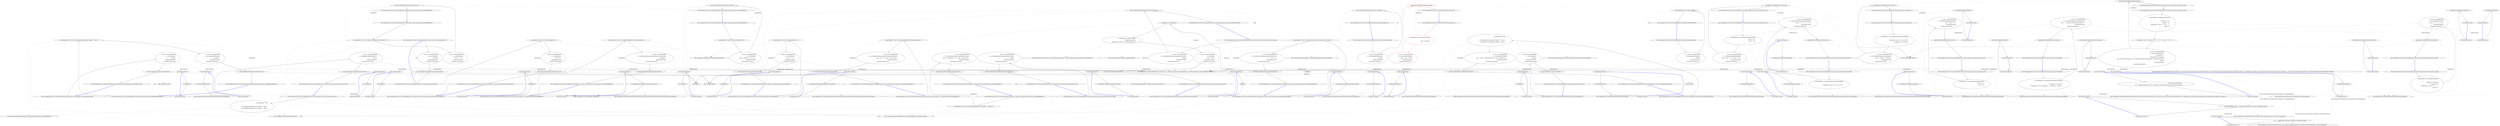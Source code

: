 digraph  {
m0_40 [label="Entry CommandLine.Tests.Unit.Core.InstanceBuilderTests.Parse_int_sequence_with_range(string[], int[])", span="106-106", cluster="CommandLine.Tests.Unit.Core.InstanceBuilderTests.Parse_int_sequence_with_range(string[], int[])", file="InstanceBuilderTests.cs"];
m0_41 [label="var result = InstanceBuilder.Build(\r\n                () => new FakeOptions(),\r\n                arguments,\r\n                StringComparer.Ordinal,\r\n                CultureInfo.InvariantCulture)", span="111-115", cluster="CommandLine.Tests.Unit.Core.InstanceBuilderTests.Parse_int_sequence_with_range(string[], int[])", file="InstanceBuilderTests.cs"];
m0_42 [label="Assert.True(expected.SequenceEqual(result.Value.IntSequence))", span="118-118", cluster="CommandLine.Tests.Unit.Core.InstanceBuilderTests.Parse_int_sequence_with_range(string[], int[])", file="InstanceBuilderTests.cs"];
m0_43 [label="Exit CommandLine.Tests.Unit.Core.InstanceBuilderTests.Parse_int_sequence_with_range(string[], int[])", span="106-106", cluster="CommandLine.Tests.Unit.Core.InstanceBuilderTests.Parse_int_sequence_with_range(string[], int[])", file="InstanceBuilderTests.cs"];
m0_124 [label="Entry CommandLine.Tests.Fakes.FakeOptionsWithSequenceWithoutRange.FakeOptionsWithSequenceWithoutRange()", span="9-9", cluster="CommandLine.Tests.Fakes.FakeOptionsWithSequenceWithoutRange.FakeOptionsWithSequenceWithoutRange()", file="InstanceBuilderTests.cs"];
m0_151 [label="Entry CommandLine.Core.InstanceBuilder.Build<T>(System.Func<T>, System.Func<System.Collections.Generic.IEnumerable<string>, System.Collections.Generic.IEnumerable<CommandLine.Core.OptionSpecification>, CommandLine.Core.StatePair<System.Collections.Generic.IEnumerable<CommandLine.Core.Token>>>, System.Collections.Generic.IEnumerable<string>, System.StringComparer, System.Globalization.CultureInfo)", span="33-33", cluster="CommandLine.Core.InstanceBuilder.Build<T>(System.Func<T>, System.Func<System.Collections.Generic.IEnumerable<string>, System.Collections.Generic.IEnumerable<CommandLine.Core.OptionSpecification>, CommandLine.Core.StatePair<System.Collections.Generic.IEnumerable<CommandLine.Core.Token>>>, System.Collections.Generic.IEnumerable<string>, System.StringComparer, System.Globalization.CultureInfo)", file="InstanceBuilderTests.cs"];
m0_119 [label="Entry CommandLine.Tests.Unit.Core.InstanceBuilderTests.Parse_sequence_value_without_range_constraints()", span="293-293", cluster="CommandLine.Tests.Unit.Core.InstanceBuilderTests.Parse_sequence_value_without_range_constraints()", file="InstanceBuilderTests.cs"];
m0_120 [label="var expectedResult = new FakeOptionsWithSequenceWithoutRange\r\n                {\r\n                    LongSequence = new[] { 1L, 2L, 3L, 4L, 5L, 6L }\r\n                }", span="296-299", cluster="CommandLine.Tests.Unit.Core.InstanceBuilderTests.Parse_sequence_value_without_range_constraints()", file="InstanceBuilderTests.cs"];
m0_121 [label="var result = InstanceBuilder.Build(\r\n                () => new FakeOptionsWithSequenceWithoutRange(),\r\n                new[] { ''1'', ''2'', ''3'', ''4'', ''5'', ''6'' },\r\n                StringComparer.Ordinal,\r\n                CultureInfo.InvariantCulture)", span="302-306", cluster="CommandLine.Tests.Unit.Core.InstanceBuilderTests.Parse_sequence_value_without_range_constraints()", file="InstanceBuilderTests.cs"];
m0_122 [label="expectedResult.ShouldBeEquivalentTo(result.Value)", span="309-309", cluster="CommandLine.Tests.Unit.Core.InstanceBuilderTests.Parse_sequence_value_without_range_constraints()", file="InstanceBuilderTests.cs"];
m0_123 [label="Exit CommandLine.Tests.Unit.Core.InstanceBuilderTests.Parse_sequence_value_without_range_constraints()", span="293-293", cluster="CommandLine.Tests.Unit.Core.InstanceBuilderTests.Parse_sequence_value_without_range_constraints()", file="InstanceBuilderTests.cs"];
m0_11 [label="Entry Unk.True", span="", cluster="Unk.True", file="InstanceBuilderTests.cs"];
m0_212 [label="Entry CommandLine.Tests.Unit.Core.InstanceBuilderTests.Wrong_range_in_sequence_gererates_SequenceOutOfRangeError()", span="494-494", cluster="CommandLine.Tests.Unit.Core.InstanceBuilderTests.Wrong_range_in_sequence_gererates_SequenceOutOfRangeError()", file="InstanceBuilderTests.cs"];
m0_213 [label="var expectedResult = new[] { new SequenceOutOfRangeError(new NameInfo(''i'', '''')) }", span="497-497", cluster="CommandLine.Tests.Unit.Core.InstanceBuilderTests.Wrong_range_in_sequence_gererates_SequenceOutOfRangeError()", file="InstanceBuilderTests.cs"];
m0_214 [label="var result = InstanceBuilder.Build(\r\n                () => new FakeOptions(),\r\n                new [] { ''-i'', ''10'' },\r\n                StringComparer.Ordinal,\r\n                CultureInfo.InvariantCulture)", span="500-504", cluster="CommandLine.Tests.Unit.Core.InstanceBuilderTests.Wrong_range_in_sequence_gererates_SequenceOutOfRangeError()", file="InstanceBuilderTests.cs"];
m0_215 [label="Assert.True(expectedResult.SequenceEqual(result.Errors))", span="507-507", cluster="CommandLine.Tests.Unit.Core.InstanceBuilderTests.Wrong_range_in_sequence_gererates_SequenceOutOfRangeError()", file="InstanceBuilderTests.cs"];
m0_216 [label="Exit CommandLine.Tests.Unit.Core.InstanceBuilderTests.Wrong_range_in_sequence_gererates_SequenceOutOfRangeError()", span="494-494", cluster="CommandLine.Tests.Unit.Core.InstanceBuilderTests.Wrong_range_in_sequence_gererates_SequenceOutOfRangeError()", file="InstanceBuilderTests.cs"];
m0_199 [label="Entry CommandLine.MissingRequiredOptionError.MissingRequiredOptionError(CommandLine.NameInfo)", span="283-283", cluster="CommandLine.MissingRequiredOptionError.MissingRequiredOptionError(CommandLine.NameInfo)", file="InstanceBuilderTests.cs"];
m0_82 [label="Entry CommandLine.Tests.Fakes.FakeOptionsWithSequenceAndOnlyMinConstraintAsValue.FakeOptionsWithSequenceAndOnlyMinConstraintAsValue()", span="9-9", cluster="CommandLine.Tests.Fakes.FakeOptionsWithSequenceAndOnlyMinConstraintAsValue.FakeOptionsWithSequenceAndOnlyMinConstraintAsValue()", file="InstanceBuilderTests.cs"];
m0_62 [label="Entry CommandLine.Tests.Fakes.FakeOptionsWithSequenceAndOnlyMaxConstraint.FakeOptionsWithSequenceAndOnlyMaxConstraint()", span="9-9", cluster="CommandLine.Tests.Fakes.FakeOptionsWithSequenceAndOnlyMaxConstraint.FakeOptionsWithSequenceAndOnlyMaxConstraint()", file="InstanceBuilderTests.cs"];
m0_220 [label="Entry CommandLine.Tests.Unit.Core.InstanceBuilderTests.Parse_unknown_long_option_gererates_UnknownOptionError()", span="513-513", cluster="CommandLine.Tests.Unit.Core.InstanceBuilderTests.Parse_unknown_long_option_gererates_UnknownOptionError()", file="InstanceBuilderTests.cs"];
m0_221 [label="var expectedResult = new[] { new UnknownOptionError(''xyz'') }", span="516-516", cluster="CommandLine.Tests.Unit.Core.InstanceBuilderTests.Parse_unknown_long_option_gererates_UnknownOptionError()", file="InstanceBuilderTests.cs"];
m0_222 [label="var result = InstanceBuilder.Build(\r\n                () => new FakeOptions(),\r\n                new[] { ''--stringvalue'', ''abc'', ''--xyz'' },\r\n                StringComparer.Ordinal,\r\n                CultureInfo.InvariantCulture)", span="519-523", cluster="CommandLine.Tests.Unit.Core.InstanceBuilderTests.Parse_unknown_long_option_gererates_UnknownOptionError()", file="InstanceBuilderTests.cs"];
m0_223 [label="Assert.True(expectedResult.SequenceEqual(result.Errors))", span="526-526", cluster="CommandLine.Tests.Unit.Core.InstanceBuilderTests.Parse_unknown_long_option_gererates_UnknownOptionError()", file="InstanceBuilderTests.cs"];
m0_224 [label="Exit CommandLine.Tests.Unit.Core.InstanceBuilderTests.Parse_unknown_long_option_gererates_UnknownOptionError()", span="513-513", cluster="CommandLine.Tests.Unit.Core.InstanceBuilderTests.Parse_unknown_long_option_gererates_UnknownOptionError()", file="InstanceBuilderTests.cs"];
m0_55 [label="Entry CommandLine.Tests.Unit.Core.InstanceBuilderTests.Parse_string_sequence_with_only_max_constraint(string[], string[])", span="151-151", cluster="CommandLine.Tests.Unit.Core.InstanceBuilderTests.Parse_string_sequence_with_only_max_constraint(string[], string[])", file="InstanceBuilderTests.cs"];
m0_56 [label="var result = InstanceBuilder.Build(\r\n                () => new FakeOptionsWithSequenceAndOnlyMaxConstraint(),\r\n                arguments,\r\n                StringComparer.Ordinal,\r\n                CultureInfo.InvariantCulture)", span="156-160", cluster="CommandLine.Tests.Unit.Core.InstanceBuilderTests.Parse_string_sequence_with_only_max_constraint(string[], string[])", file="InstanceBuilderTests.cs"];
m0_57 [label="Assert.True(expected.SequenceEqual(result.Value.StringSequence))", span="163-163", cluster="CommandLine.Tests.Unit.Core.InstanceBuilderTests.Parse_string_sequence_with_only_max_constraint(string[], string[])", file="InstanceBuilderTests.cs"];
m0_58 [label="Exit CommandLine.Tests.Unit.Core.InstanceBuilderTests.Parse_string_sequence_with_only_max_constraint(string[], string[])", span="151-151", cluster="CommandLine.Tests.Unit.Core.InstanceBuilderTests.Parse_string_sequence_with_only_max_constraint(string[], string[])", file="InstanceBuilderTests.cs"];
m0_54 [label="Entry CommandLine.Tests.Fakes.FakeOptionsWithSequenceAndOnlyMinConstraint.FakeOptionsWithSequenceAndOnlyMinConstraint()", span="9-9", cluster="CommandLine.Tests.Fakes.FakeOptionsWithSequenceAndOnlyMinConstraint.FakeOptionsWithSequenceAndOnlyMinConstraint()", file="InstanceBuilderTests.cs"];
m0_245 [label="Entry CommandLine.Tests.Unit.Core.InstanceBuilderTests.Omitting_names_assumes_identifier_as_long_name(string[], string)", span="572-572", cluster="CommandLine.Tests.Unit.Core.InstanceBuilderTests.Omitting_names_assumes_identifier_as_long_name(string[], string)", file="InstanceBuilderTests.cs"];
m0_246 [label="var result = InstanceBuilder.Build(\r\n                () => new FakeOptions(),\r\n                arguments,\r\n                StringComparer.Ordinal,\r\n                CultureInfo.InvariantCulture)", span="577-581", cluster="CommandLine.Tests.Unit.Core.InstanceBuilderTests.Omitting_names_assumes_identifier_as_long_name(string[], string)", file="InstanceBuilderTests.cs"];
m0_247 [label="Assert.True(expected.Equals(result.Value.StringValue))", span="584-584", cluster="CommandLine.Tests.Unit.Core.InstanceBuilderTests.Omitting_names_assumes_identifier_as_long_name(string[], string)", file="InstanceBuilderTests.cs"];
m0_248 [label="Exit CommandLine.Tests.Unit.Core.InstanceBuilderTests.Omitting_names_assumes_identifier_as_long_name(string[], string)", span="572-572", cluster="CommandLine.Tests.Unit.Core.InstanceBuilderTests.Omitting_names_assumes_identifier_as_long_name(string[], string)", file="InstanceBuilderTests.cs"];
m0_186 [label="Entry CommandLine.Tests.Unit.Core.InstanceBuilderTests.Two_required_options_at_the_same_set_and_both_are_true()", span="436-436", cluster="CommandLine.Tests.Unit.Core.InstanceBuilderTests.Two_required_options_at_the_same_set_and_both_are_true()", file="InstanceBuilderTests.cs"];
m0_187 [label="var expectedResult = new FakeOptionWithRequiredAndSet {\r\n                FtpUrl = ''str1'',\r\n                WebUrl = ''str2''\r\n            }", span="438-441", cluster="CommandLine.Tests.Unit.Core.InstanceBuilderTests.Two_required_options_at_the_same_set_and_both_are_true()", file="InstanceBuilderTests.cs"];
m0_188 [label="var result = InstanceBuilder.Build(\r\n                () => new FakeOptionWithRequiredAndSet(),\r\n                new[] { ''--ftpurl'', ''str1'', ''--weburl'', ''str2'' },\r\n                StringComparer.Ordinal,\r\n                CultureInfo.InvariantCulture)", span="443-447", cluster="CommandLine.Tests.Unit.Core.InstanceBuilderTests.Two_required_options_at_the_same_set_and_both_are_true()", file="InstanceBuilderTests.cs"];
m0_189 [label="expectedResult.ShouldBeEquivalentTo(result.Value)", span="450-450", cluster="CommandLine.Tests.Unit.Core.InstanceBuilderTests.Two_required_options_at_the_same_set_and_both_are_true()", file="InstanceBuilderTests.cs"];
m0_190 [label="Exit CommandLine.Tests.Unit.Core.InstanceBuilderTests.Two_required_options_at_the_same_set_and_both_are_true()", span="436-436", cluster="CommandLine.Tests.Unit.Core.InstanceBuilderTests.Two_required_options_at_the_same_set_and_both_are_true()", file="InstanceBuilderTests.cs"];
m0_166 [label="Entry CommandLine.Core.NameLookup.Contains(string, System.Collections.Generic.IEnumerable<CommandLine.Core.OptionSpecification>, System.StringComparer)", span="12-12", cluster="CommandLine.Core.NameLookup.Contains(string, System.Collections.Generic.IEnumerable<CommandLine.Core.OptionSpecification>, System.StringComparer)", file="InstanceBuilderTests.cs"];
m0_31 [label="Entry CommandLine.Tests.Unit.Core.InstanceBuilderTests.Parse_int_sequence(string[], int[])", span="87-87", cluster="CommandLine.Tests.Unit.Core.InstanceBuilderTests.Parse_int_sequence(string[], int[])", file="InstanceBuilderTests.cs"];
m0_32 [label="var result = InstanceBuilder.Build(\r\n                () => new FakeOptionsWithSequence(),\r\n                arguments,\r\n                StringComparer.Ordinal,\r\n                CultureInfo.InvariantCulture)", span="92-96", cluster="CommandLine.Tests.Unit.Core.InstanceBuilderTests.Parse_int_sequence(string[], int[])", file="InstanceBuilderTests.cs"];
m0_33 [label="Assert.True(expected.SequenceEqual(result.Value.IntSequence))", span="99-99", cluster="CommandLine.Tests.Unit.Core.InstanceBuilderTests.Parse_int_sequence(string[], int[])", file="InstanceBuilderTests.cs"];
m0_34 [label="Exit CommandLine.Tests.Unit.Core.InstanceBuilderTests.Parse_int_sequence(string[], int[])", span="87-87", cluster="CommandLine.Tests.Unit.Core.InstanceBuilderTests.Parse_int_sequence(string[], int[])", file="InstanceBuilderTests.cs"];
m0_0 [label="Entry CommandLine.Tests.Unit.Core.InstanceBuilderTests.Explicit_help_request_generates_help_requested_error()", span="15-15", cluster="CommandLine.Tests.Unit.Core.InstanceBuilderTests.Explicit_help_request_generates_help_requested_error()", file="InstanceBuilderTests.cs"];
m0_1 [label="var fakeOptions = new FakeOptions()", span="18-18", cluster="CommandLine.Tests.Unit.Core.InstanceBuilderTests.Explicit_help_request_generates_help_requested_error()", file="InstanceBuilderTests.cs"];
m0_2 [label="var expectedResult = ParserResult.Create(\r\n                ParserResultType.Options,\r\n                fakeOptions, new Error[] { new HelpRequestedError() })", span="19-21", cluster="CommandLine.Tests.Unit.Core.InstanceBuilderTests.Explicit_help_request_generates_help_requested_error()", file="InstanceBuilderTests.cs"];
m0_3 [label="var result = InstanceBuilder.Build(\r\n                () => fakeOptions,\r\n                new[] { ''--help'' },\r\n                StringComparer.Ordinal,\r\n                CultureInfo.InvariantCulture)", span="24-28", cluster="CommandLine.Tests.Unit.Core.InstanceBuilderTests.Explicit_help_request_generates_help_requested_error()", file="InstanceBuilderTests.cs"];
m0_4 [label="Assert.True(expectedResult.Equals(result))", span="31-31", cluster="CommandLine.Tests.Unit.Core.InstanceBuilderTests.Explicit_help_request_generates_help_requested_error()", file="InstanceBuilderTests.cs"];
m0_5 [label="Exit CommandLine.Tests.Unit.Core.InstanceBuilderTests.Explicit_help_request_generates_help_requested_error()", span="15-15", cluster="CommandLine.Tests.Unit.Core.InstanceBuilderTests.Explicit_help_request_generates_help_requested_error()", file="InstanceBuilderTests.cs"];
m0_203 [label="Entry CommandLine.Tests.Unit.Core.InstanceBuilderTests.Omitting_required_option_gererates_MissingRequiredOptionError()", span="475-475", cluster="CommandLine.Tests.Unit.Core.InstanceBuilderTests.Omitting_required_option_gererates_MissingRequiredOptionError()", file="InstanceBuilderTests.cs"];
m0_204 [label="var expectedResult = new[] { new MissingRequiredOptionError(new NameInfo('''', ''str'')) }", span="478-478", cluster="CommandLine.Tests.Unit.Core.InstanceBuilderTests.Omitting_required_option_gererates_MissingRequiredOptionError()", file="InstanceBuilderTests.cs"];
m0_205 [label="var result = InstanceBuilder.Build(\r\n                () => new FakeOptionWithRequired(),\r\n                new string[] { },\r\n                StringComparer.Ordinal,\r\n                CultureInfo.InvariantCulture)", span="481-485", cluster="CommandLine.Tests.Unit.Core.InstanceBuilderTests.Omitting_required_option_gererates_MissingRequiredOptionError()", file="InstanceBuilderTests.cs"];
m0_206 [label="Assert.True(expectedResult.SequenceEqual(result.Errors))", span="488-488", cluster="CommandLine.Tests.Unit.Core.InstanceBuilderTests.Omitting_required_option_gererates_MissingRequiredOptionError()", file="InstanceBuilderTests.cs"];
m0_207 [label="Exit CommandLine.Tests.Unit.Core.InstanceBuilderTests.Omitting_required_option_gererates_MissingRequiredOptionError()", span="475-475", cluster="CommandLine.Tests.Unit.Core.InstanceBuilderTests.Omitting_required_option_gererates_MissingRequiredOptionError()", file="InstanceBuilderTests.cs"];
m0_8 [label="Entry CommandLine.ParserResult.Create<T>(CommandLine.ParserResultType, T, System.Collections.Generic.IEnumerable<CommandLine.Error>)", span="103-103", cluster="CommandLine.ParserResult.Create<T>(CommandLine.ParserResultType, T, System.Collections.Generic.IEnumerable<CommandLine.Error>)", file="InstanceBuilderTests.cs"];
m0_78 [label="Entry CommandLine.SequenceOutOfRangeError.SequenceOutOfRangeError(CommandLine.NameInfo)", span="316-316", cluster="CommandLine.SequenceOutOfRangeError.SequenceOutOfRangeError(CommandLine.NameInfo)", file="InstanceBuilderTests.cs"];
m0_250 [label="Entry lambda expression", span="578-578", cluster="lambda expression", file="InstanceBuilderTests.cs"];
m0_13 [label=fakeOptions, span="25-25", cluster="lambda expression", file="InstanceBuilderTests.cs"];
m0_12 [label="Entry lambda expression", span="25-25", cluster="lambda expression", file="InstanceBuilderTests.cs"];
m0_14 [label="Exit lambda expression", span="25-25", cluster="lambda expression", file="InstanceBuilderTests.cs"];
m0_20 [label="Entry lambda expression", span="46-46", cluster="lambda expression", file="InstanceBuilderTests.cs"];
m0_21 [label="new FakeOptions()", span="46-46", cluster="lambda expression", file="InstanceBuilderTests.cs"];
m0_22 [label="Exit lambda expression", span="46-46", cluster="lambda expression", file="InstanceBuilderTests.cs"];
m0_27 [label="Entry lambda expression", span="69-69", cluster="lambda expression", file="InstanceBuilderTests.cs"];
m0_28 [label="new FakeOptionsWithDouble()", span="69-69", cluster="lambda expression", file="InstanceBuilderTests.cs"];
m0_29 [label="Exit lambda expression", span="69-69", cluster="lambda expression", file="InstanceBuilderTests.cs"];
m0_36 [label="Entry lambda expression", span="93-93", cluster="lambda expression", file="InstanceBuilderTests.cs"];
m0_37 [label="new FakeOptionsWithSequence()", span="93-93", cluster="lambda expression", file="InstanceBuilderTests.cs"];
m0_38 [label="Exit lambda expression", span="93-93", cluster="lambda expression", file="InstanceBuilderTests.cs"];
m0_44 [label="Entry lambda expression", span="112-112", cluster="lambda expression", file="InstanceBuilderTests.cs"];
m0_45 [label="new FakeOptions()", span="112-112", cluster="lambda expression", file="InstanceBuilderTests.cs"];
m0_46 [label="Exit lambda expression", span="112-112", cluster="lambda expression", file="InstanceBuilderTests.cs"];
m0_51 [label="Entry lambda expression", span="135-135", cluster="lambda expression", file="InstanceBuilderTests.cs"];
m0_52 [label="new FakeOptionsWithSequenceAndOnlyMinConstraint()", span="135-135", cluster="lambda expression", file="InstanceBuilderTests.cs"];
m0_53 [label="Exit lambda expression", span="135-135", cluster="lambda expression", file="InstanceBuilderTests.cs"];
m0_59 [label="Entry lambda expression", span="157-157", cluster="lambda expression", file="InstanceBuilderTests.cs"];
m0_60 [label="new FakeOptionsWithSequenceAndOnlyMaxConstraint()", span="157-157", cluster="lambda expression", file="InstanceBuilderTests.cs"];
m0_61 [label="Exit lambda expression", span="157-157", cluster="lambda expression", file="InstanceBuilderTests.cs"];
m0_70 [label="Entry lambda expression", span="176-176", cluster="lambda expression", file="InstanceBuilderTests.cs"];
m0_71 [label="new FakeOptionsWithSequenceAndOnlyMinConstraint()", span="176-176", cluster="lambda expression", file="InstanceBuilderTests.cs"];
m0_72 [label="Exit lambda expression", span="176-176", cluster="lambda expression", file="InstanceBuilderTests.cs"];
m0_79 [label="Entry lambda expression", span="195-195", cluster="lambda expression", file="InstanceBuilderTests.cs"];
m0_80 [label="new FakeOptionsWithSequenceAndOnlyMinConstraintAsValue()", span="195-195", cluster="lambda expression", file="InstanceBuilderTests.cs"];
m0_81 [label="Exit lambda expression", span="195-195", cluster="lambda expression", file="InstanceBuilderTests.cs"];
m0_88 [label="Entry lambda expression", span="215-215", cluster="lambda expression", file="InstanceBuilderTests.cs"];
m0_89 [label="new FakeOptionsWithSequenceAndOnlyMaxConstraint()", span="215-215", cluster="lambda expression", file="InstanceBuilderTests.cs"];
m0_90 [label="Exit lambda expression", span="215-215", cluster="lambda expression", file="InstanceBuilderTests.cs"];
m0_96 [label="Entry lambda expression", span="234-234", cluster="lambda expression", file="InstanceBuilderTests.cs"];
m0_97 [label="new FakeOptionsWithSequenceAndOnlyMaxConstraintAsValue()", span="234-234", cluster="lambda expression", file="InstanceBuilderTests.cs"];
m0_98 [label="Exit lambda expression", span="234-234", cluster="lambda expression", file="InstanceBuilderTests.cs"];
m0_107 [label="Entry lambda expression", span="256-256", cluster="lambda expression", file="InstanceBuilderTests.cs"];
m0_108 [label="new FakeOptionsWithEnum()", span="256-256", cluster="lambda expression", file="InstanceBuilderTests.cs"];
m0_109 [label="Exit lambda expression", span="256-256", cluster="lambda expression", file="InstanceBuilderTests.cs"];
m0_116 [label="Entry lambda expression", span="281-281", cluster="lambda expression", file="InstanceBuilderTests.cs"];
m0_117 [label="new FakeOptionsWithValues()", span="281-281", cluster="lambda expression", file="InstanceBuilderTests.cs"];
m0_118 [label="Exit lambda expression", span="281-281", cluster="lambda expression", file="InstanceBuilderTests.cs"];
m0_125 [label="Entry lambda expression", span="303-303", cluster="lambda expression", file="InstanceBuilderTests.cs"];
m0_126 [label="new FakeOptionsWithSequenceWithoutRange()", span="303-303", cluster="lambda expression", file="InstanceBuilderTests.cs"];
m0_127 [label="Exit lambda expression", span="303-303", cluster="lambda expression", file="InstanceBuilderTests.cs"];
m0_134 [label="Entry lambda expression", span="326-326", cluster="lambda expression", file="InstanceBuilderTests.cs"];
m0_135 [label="new FakeOptionsWithSequenceAndSeparator()", span="326-326", cluster="lambda expression", file="InstanceBuilderTests.cs"];
m0_136 [label="Exit lambda expression", span="326-326", cluster="lambda expression", file="InstanceBuilderTests.cs"];
m0_142 [label="Entry lambda expression", span="349-349", cluster="lambda expression", file="InstanceBuilderTests.cs"];
m0_143 [label="new FakeOptionsWithSequenceAndSeparator()", span="349-349", cluster="lambda expression", file="InstanceBuilderTests.cs"];
m0_144 [label="Exit lambda expression", span="349-349", cluster="lambda expression", file="InstanceBuilderTests.cs"];
m0_152 [label="Entry lambda expression", span="378-378", cluster="lambda expression", file="InstanceBuilderTests.cs"];
m0_155 [label="Entry lambda expression", span="379-381", cluster="lambda expression", file="InstanceBuilderTests.cs"];
m0_153 [label="new FakeOptionsWithValues()", span="378-378", cluster="lambda expression", file="InstanceBuilderTests.cs"];
m0_154 [label="Exit lambda expression", span="378-378", cluster="lambda expression", file="InstanceBuilderTests.cs"];
m0_156 [label="Tokenizer.PreprocessDashDash(a,\r\n                        args => Tokenizer.Tokenize(args, name => NameLookup.Contains(name, optionSpecs, StringComparer.Ordinal)))", span="380-381", cluster="lambda expression", file="InstanceBuilderTests.cs"];
m0_160 [label="Tokenizer.Tokenize(args, name => NameLookup.Contains(name, optionSpecs, StringComparer.Ordinal))", span="381-381", cluster="lambda expression", file="InstanceBuilderTests.cs"];
m0_164 [label="NameLookup.Contains(name, optionSpecs, StringComparer.Ordinal)", span="381-381", cluster="lambda expression", file="InstanceBuilderTests.cs"];
m0_157 [label="Exit lambda expression", span="379-381", cluster="lambda expression", file="InstanceBuilderTests.cs"];
m0_159 [label="Entry lambda expression", span="381-381", cluster="lambda expression", file="InstanceBuilderTests.cs"];
m0_161 [label="Exit lambda expression", span="381-381", cluster="lambda expression", file="InstanceBuilderTests.cs"];
m0_163 [label="Entry lambda expression", span="381-381", cluster="lambda expression", file="InstanceBuilderTests.cs"];
m0_165 [label="Exit lambda expression", span="381-381", cluster="lambda expression", file="InstanceBuilderTests.cs"];
m0_173 [label="Entry lambda expression", span="404-404", cluster="lambda expression", file="InstanceBuilderTests.cs"];
m0_174 [label="new FakeOptionsWithSets()", span="404-404", cluster="lambda expression", file="InstanceBuilderTests.cs"];
m0_175 [label="Exit lambda expression", span="404-404", cluster="lambda expression", file="InstanceBuilderTests.cs"];
m0_183 [label="Entry lambda expression", span="424-424", cluster="lambda expression", file="InstanceBuilderTests.cs"];
m0_184 [label="new FakeOptionWithRequiredAndSet()", span="424-424", cluster="lambda expression", file="InstanceBuilderTests.cs"];
m0_185 [label="Exit lambda expression", span="424-424", cluster="lambda expression", file="InstanceBuilderTests.cs"];
m0_191 [label="Entry lambda expression", span="444-444", cluster="lambda expression", file="InstanceBuilderTests.cs"];
m0_192 [label="new FakeOptionWithRequiredAndSet()", span="444-444", cluster="lambda expression", file="InstanceBuilderTests.cs"];
m0_193 [label="Exit lambda expression", span="444-444", cluster="lambda expression", file="InstanceBuilderTests.cs"];
m0_200 [label="Entry lambda expression", span="464-464", cluster="lambda expression", file="InstanceBuilderTests.cs"];
m0_201 [label="new FakeOptionWithRequiredAndSet()", span="464-464", cluster="lambda expression", file="InstanceBuilderTests.cs"];
m0_202 [label="Exit lambda expression", span="464-464", cluster="lambda expression", file="InstanceBuilderTests.cs"];
m0_208 [label="Entry lambda expression", span="482-482", cluster="lambda expression", file="InstanceBuilderTests.cs"];
m0_209 [label="new FakeOptionWithRequired()", span="482-482", cluster="lambda expression", file="InstanceBuilderTests.cs"];
m0_210 [label="Exit lambda expression", span="482-482", cluster="lambda expression", file="InstanceBuilderTests.cs"];
m0_217 [label="Entry lambda expression", span="501-501", cluster="lambda expression", file="InstanceBuilderTests.cs"];
m0_218 [label="new FakeOptions()", span="501-501", cluster="lambda expression", file="InstanceBuilderTests.cs"];
m0_219 [label="Exit lambda expression", span="501-501", cluster="lambda expression", file="InstanceBuilderTests.cs"];
m0_226 [label="Entry lambda expression", span="520-520", cluster="lambda expression", file="InstanceBuilderTests.cs"];
m0_227 [label="new FakeOptions()", span="520-520", cluster="lambda expression", file="InstanceBuilderTests.cs"];
m0_228 [label="Exit lambda expression", span="520-520", cluster="lambda expression", file="InstanceBuilderTests.cs"];
m0_234 [label="Entry lambda expression", span="539-539", cluster="lambda expression", file="InstanceBuilderTests.cs"];
m0_235 [label="new FakeOptions()", span="539-539", cluster="lambda expression", file="InstanceBuilderTests.cs"];
m0_236 [label="Exit lambda expression", span="539-539", cluster="lambda expression", file="InstanceBuilderTests.cs"];
m0_242 [label="Entry lambda expression", span="558-558", cluster="lambda expression", file="InstanceBuilderTests.cs"];
m0_243 [label="new FakeOptions()", span="558-558", cluster="lambda expression", file="InstanceBuilderTests.cs"];
m0_244 [label="Exit lambda expression", span="558-558", cluster="lambda expression", file="InstanceBuilderTests.cs"];
m0_251 [label="new FakeOptions()", span="578-578", cluster="lambda expression", file="InstanceBuilderTests.cs"];
m0_252 [label="Exit lambda expression", span="578-578", cluster="lambda expression", file="InstanceBuilderTests.cs"];
m0_194 [label="Entry CommandLine.Tests.Unit.Core.InstanceBuilderTests.Two_required_options_at_the_same_set_and_none_are_true()", span="455-455", cluster="CommandLine.Tests.Unit.Core.InstanceBuilderTests.Two_required_options_at_the_same_set_and_none_are_true()", file="InstanceBuilderTests.cs"];
m0_195 [label="var expectedResult = new[]\r\n            {\r\n                new MissingRequiredOptionError(new NameInfo('''', ''ftpurl'')),\r\n                new MissingRequiredOptionError(new NameInfo('''', ''weburl''))\r\n            }", span="457-461", cluster="CommandLine.Tests.Unit.Core.InstanceBuilderTests.Two_required_options_at_the_same_set_and_none_are_true()", file="InstanceBuilderTests.cs"];
m0_196 [label="var result = InstanceBuilder.Build(\r\n                () => new FakeOptionWithRequiredAndSet(),\r\n                new[] {''''},\r\n                StringComparer.Ordinal,\r\n                CultureInfo.InvariantCulture)", span="463-467", cluster="CommandLine.Tests.Unit.Core.InstanceBuilderTests.Two_required_options_at_the_same_set_and_none_are_true()", file="InstanceBuilderTests.cs"];
m0_197 [label="Assert.True(expectedResult.SequenceEqual(result.Errors))", span="470-470", cluster="CommandLine.Tests.Unit.Core.InstanceBuilderTests.Two_required_options_at_the_same_set_and_none_are_true()", file="InstanceBuilderTests.cs"];
m0_198 [label="Exit CommandLine.Tests.Unit.Core.InstanceBuilderTests.Two_required_options_at_the_same_set_and_none_are_true()", span="455-455", cluster="CommandLine.Tests.Unit.Core.InstanceBuilderTests.Two_required_options_at_the_same_set_and_none_are_true()", file="InstanceBuilderTests.cs"];
m0_100 [label="Entry CommandLine.Tests.Unit.Core.InstanceBuilderTests.Parse_enum_value()", span="246-246", cluster="CommandLine.Tests.Unit.Core.InstanceBuilderTests.Parse_enum_value()", file="InstanceBuilderTests.cs"];
m0_102 [label="var result = InstanceBuilder.Build(\r\n                () => new FakeOptionsWithEnum(),\r\n                new[] { ''--colors'', ''Green'' },\r\n                StringComparer.Ordinal,\r\n                CultureInfo.InvariantCulture)", span="255-259", cluster="CommandLine.Tests.Unit.Core.InstanceBuilderTests.Parse_enum_value()", color=red, community=0, file="InstanceBuilderTests.cs"];
m0_101 [label="var expectedResult = new FakeOptionsWithEnum\r\n                {\r\n                    Colors = Colors.Green\r\n                }", span="249-252", cluster="CommandLine.Tests.Unit.Core.InstanceBuilderTests.Parse_enum_value()", file="InstanceBuilderTests.cs", color=red, community=1];
m0_103 [label="expectedResult.ShouldBeEquivalentTo(result.Value)", span="262-262", cluster="CommandLine.Tests.Unit.Core.InstanceBuilderTests.Parse_enum_value()", file="InstanceBuilderTests.cs", color=red, community=0];
m0_104 [label="Exit CommandLine.Tests.Unit.Core.InstanceBuilderTests.Parse_enum_value()", span="246-246", cluster="CommandLine.Tests.Unit.Core.InstanceBuilderTests.Parse_enum_value()", file="InstanceBuilderTests.cs"];
m0_35 [label="Entry Unk.SequenceEqual", span="", cluster="Unk.SequenceEqual", file="InstanceBuilderTests.cs"];
m0_145 [label="Entry CommandLine.Tests.Unit.Core.InstanceBuilderTests.Double_dash_force_subsequent_arguments_as_values()", span="364-364", cluster="CommandLine.Tests.Unit.Core.InstanceBuilderTests.Double_dash_force_subsequent_arguments_as_values()", file="InstanceBuilderTests.cs"];
m0_146 [label="var expectedResult = new FakeOptionsWithValues\r\n                {\r\n                    StringValue = ''str1'',\r\n                    LongValue = 10L,\r\n                    StringSequence = new[] { ''-a'', ''--bee'', ''-c'' },\r\n                    IntValue = 20\r\n                }", span="367-373", cluster="CommandLine.Tests.Unit.Core.InstanceBuilderTests.Double_dash_force_subsequent_arguments_as_values()", file="InstanceBuilderTests.cs"];
m0_147 [label="var arguments = new[] { ''--stringvalue'', ''str1'', ''--'', ''10'', ''-a'', ''--bee'', ''-c'', ''20'' }", span="374-374", cluster="CommandLine.Tests.Unit.Core.InstanceBuilderTests.Double_dash_force_subsequent_arguments_as_values()", file="InstanceBuilderTests.cs"];
m0_149 [label="expectedResult.ShouldBeEquivalentTo(result.Value)", span="387-387", cluster="CommandLine.Tests.Unit.Core.InstanceBuilderTests.Double_dash_force_subsequent_arguments_as_values()", file="InstanceBuilderTests.cs"];
m0_148 [label="var result = InstanceBuilder.Build(\r\n                () => new FakeOptionsWithValues(),\r\n                (a, optionSpecs) =>\r\n                    Tokenizer.PreprocessDashDash(a,\r\n                        args => Tokenizer.Tokenize(args, name => NameLookup.Contains(name, optionSpecs, StringComparer.Ordinal))),\r\n                arguments,\r\n                StringComparer.Ordinal,\r\n                CultureInfo.InvariantCulture)", span="377-384", cluster="CommandLine.Tests.Unit.Core.InstanceBuilderTests.Double_dash_force_subsequent_arguments_as_values()", file="InstanceBuilderTests.cs"];
m0_150 [label="Exit CommandLine.Tests.Unit.Core.InstanceBuilderTests.Double_dash_force_subsequent_arguments_as_values()", span="364-364", cluster="CommandLine.Tests.Unit.Core.InstanceBuilderTests.Double_dash_force_subsequent_arguments_as_values()", file="InstanceBuilderTests.cs"];
m0_68 [label="Entry CommandLine.MissingValueOptionError.MissingValueOptionError(CommandLine.NameInfo)", span="261-261", cluster="CommandLine.MissingValueOptionError.MissingValueOptionError(CommandLine.NameInfo)", file="InstanceBuilderTests.cs"];
m0_99 [label="Entry CommandLine.Tests.Fakes.FakeOptionsWithSequenceAndOnlyMaxConstraintAsValue.FakeOptionsWithSequenceAndOnlyMaxConstraintAsValue()", span="9-9", cluster="CommandLine.Tests.Fakes.FakeOptionsWithSequenceAndOnlyMaxConstraintAsValue.FakeOptionsWithSequenceAndOnlyMaxConstraintAsValue()", file="InstanceBuilderTests.cs"];
m0_128 [label="Entry CommandLine.Tests.Unit.Core.InstanceBuilderTests.Parse_long_sequence_with_separator()", span="315-315", cluster="CommandLine.Tests.Unit.Core.InstanceBuilderTests.Parse_long_sequence_with_separator()", file="InstanceBuilderTests.cs"];
m0_129 [label="var expectedResult = new FakeOptionsWithSequenceAndSeparator\r\n                {\r\n                    LongSequence = new[] { 1L, 1234L, 59678L },\r\n                    StringSequence = new string[] { }\r\n                }", span="318-322", cluster="CommandLine.Tests.Unit.Core.InstanceBuilderTests.Parse_long_sequence_with_separator()", file="InstanceBuilderTests.cs"];
m0_130 [label="var result = InstanceBuilder.Build(\r\n                () => new FakeOptionsWithSequenceAndSeparator(),\r\n                new[] { ''--long-seq'', ''1;1234;59678'' },\r\n                StringComparer.Ordinal,\r\n                CultureInfo.InvariantCulture)", span="325-329", cluster="CommandLine.Tests.Unit.Core.InstanceBuilderTests.Parse_long_sequence_with_separator()", file="InstanceBuilderTests.cs"];
m0_131 [label="expectedResult.ShouldBeEquivalentTo(result.Value)", span="332-332", cluster="CommandLine.Tests.Unit.Core.InstanceBuilderTests.Parse_long_sequence_with_separator()", file="InstanceBuilderTests.cs"];
m0_132 [label="Exit CommandLine.Tests.Unit.Core.InstanceBuilderTests.Parse_long_sequence_with_separator()", span="315-315", cluster="CommandLine.Tests.Unit.Core.InstanceBuilderTests.Parse_long_sequence_with_separator()", file="InstanceBuilderTests.cs"];
m0_83 [label="Entry CommandLine.Tests.Unit.Core.InstanceBuilderTests.Breaking_max_constraint_in_string_sequence_gererates_SequenceOutOfRangeError()", span="208-208", cluster="CommandLine.Tests.Unit.Core.InstanceBuilderTests.Breaking_max_constraint_in_string_sequence_gererates_SequenceOutOfRangeError()", file="InstanceBuilderTests.cs"];
m0_84 [label="var expectedResult = new[] { new SequenceOutOfRangeError(new NameInfo(''s'', ''string-seq'')) }", span="211-211", cluster="CommandLine.Tests.Unit.Core.InstanceBuilderTests.Breaking_max_constraint_in_string_sequence_gererates_SequenceOutOfRangeError()", file="InstanceBuilderTests.cs"];
m0_85 [label="var result = InstanceBuilder.Build(\r\n                () => new FakeOptionsWithSequenceAndOnlyMaxConstraint(),\r\n                new[] { ''--string-seq=one'', ''two'', ''three'', ''this-is-too-much'' },\r\n                StringComparer.Ordinal,\r\n                CultureInfo.InvariantCulture)", span="214-218", cluster="CommandLine.Tests.Unit.Core.InstanceBuilderTests.Breaking_max_constraint_in_string_sequence_gererates_SequenceOutOfRangeError()", file="InstanceBuilderTests.cs"];
m0_86 [label="Assert.True(expectedResult.SequenceEqual(result.Errors))", span="221-221", cluster="CommandLine.Tests.Unit.Core.InstanceBuilderTests.Breaking_max_constraint_in_string_sequence_gererates_SequenceOutOfRangeError()", file="InstanceBuilderTests.cs"];
m0_87 [label="Exit CommandLine.Tests.Unit.Core.InstanceBuilderTests.Breaking_max_constraint_in_string_sequence_gererates_SequenceOutOfRangeError()", span="208-208", cluster="CommandLine.Tests.Unit.Core.InstanceBuilderTests.Breaking_max_constraint_in_string_sequence_gererates_SequenceOutOfRangeError()", file="InstanceBuilderTests.cs"];
m0_237 [label="Entry CommandLine.Tests.Unit.Core.InstanceBuilderTests.Parse_unknown_short_option_in_option_group_gererates_UnknownOptionError()", span="551-551", cluster="CommandLine.Tests.Unit.Core.InstanceBuilderTests.Parse_unknown_short_option_in_option_group_gererates_UnknownOptionError()", file="InstanceBuilderTests.cs"];
m0_238 [label="var expectedResult = new[] { new UnknownOptionError(''z'') }", span="554-554", cluster="CommandLine.Tests.Unit.Core.InstanceBuilderTests.Parse_unknown_short_option_in_option_group_gererates_UnknownOptionError()", file="InstanceBuilderTests.cs"];
m0_239 [label="var result = InstanceBuilder.Build(\r\n                () => new FakeOptions(),\r\n                new[] { ''-zx'' },\r\n                StringComparer.Ordinal,\r\n                CultureInfo.InvariantCulture)", span="557-561", cluster="CommandLine.Tests.Unit.Core.InstanceBuilderTests.Parse_unknown_short_option_in_option_group_gererates_UnknownOptionError()", file="InstanceBuilderTests.cs"];
m0_240 [label="Assert.True(expectedResult.SequenceEqual(result.Errors))", span="564-564", cluster="CommandLine.Tests.Unit.Core.InstanceBuilderTests.Parse_unknown_short_option_in_option_group_gererates_UnknownOptionError()", file="InstanceBuilderTests.cs"];
m0_241 [label="Exit CommandLine.Tests.Unit.Core.InstanceBuilderTests.Parse_unknown_short_option_in_option_group_gererates_UnknownOptionError()", span="551-551", cluster="CommandLine.Tests.Unit.Core.InstanceBuilderTests.Parse_unknown_short_option_in_option_group_gererates_UnknownOptionError()", file="InstanceBuilderTests.cs"];
m0_10 [label="Entry CommandLine.ParserResult<T>.Equals(CommandLine.ParserResult<T>)", span="90-90", cluster="CommandLine.ParserResult<T>.Equals(CommandLine.ParserResult<T>)", file="InstanceBuilderTests.cs"];
m0_30 [label="Entry CommandLine.Tests.Fakes.FakeOptionsWithDouble.FakeOptionsWithDouble()", span="9-9", cluster="CommandLine.Tests.Fakes.FakeOptionsWithDouble.FakeOptionsWithDouble()", file="InstanceBuilderTests.cs"];
m0_63 [label="Entry CommandLine.Tests.Unit.Core.InstanceBuilderTests.Breaking_min_constraint_in_string_sequence_gererates_MissingValueOptionError()", span="169-169", cluster="CommandLine.Tests.Unit.Core.InstanceBuilderTests.Breaking_min_constraint_in_string_sequence_gererates_MissingValueOptionError()", file="InstanceBuilderTests.cs"];
m0_64 [label="var expectedResult = new[] { new MissingValueOptionError(new NameInfo(''s'', ''string-seq'')) }", span="172-172", cluster="CommandLine.Tests.Unit.Core.InstanceBuilderTests.Breaking_min_constraint_in_string_sequence_gererates_MissingValueOptionError()", file="InstanceBuilderTests.cs"];
m0_65 [label="var result = InstanceBuilder.Build(\r\n                () => new FakeOptionsWithSequenceAndOnlyMinConstraint(),\r\n                new[] { ''-s'' },\r\n                StringComparer.Ordinal,\r\n                CultureInfo.InvariantCulture)", span="175-179", cluster="CommandLine.Tests.Unit.Core.InstanceBuilderTests.Breaking_min_constraint_in_string_sequence_gererates_MissingValueOptionError()", file="InstanceBuilderTests.cs"];
m0_66 [label="Assert.True(expectedResult.SequenceEqual(result.Errors))", span="182-182", cluster="CommandLine.Tests.Unit.Core.InstanceBuilderTests.Breaking_min_constraint_in_string_sequence_gererates_MissingValueOptionError()", file="InstanceBuilderTests.cs"];
m0_67 [label="Exit CommandLine.Tests.Unit.Core.InstanceBuilderTests.Breaking_min_constraint_in_string_sequence_gererates_MissingValueOptionError()", span="169-169", cluster="CommandLine.Tests.Unit.Core.InstanceBuilderTests.Breaking_min_constraint_in_string_sequence_gererates_MissingValueOptionError()", file="InstanceBuilderTests.cs"];
m0_105 [label="Entry CommandLine.Tests.Fakes.FakeOptionsWithEnum.FakeOptionsWithEnum()", span="16-16", cluster="CommandLine.Tests.Fakes.FakeOptionsWithEnum.FakeOptionsWithEnum()", file="InstanceBuilderTests.cs"];
m0_110 [label="Entry CommandLine.Tests.Unit.Core.InstanceBuilderTests.Parse_values_partitioned_between_sequence_and_scalar()", span="268-268", cluster="CommandLine.Tests.Unit.Core.InstanceBuilderTests.Parse_values_partitioned_between_sequence_and_scalar()", file="InstanceBuilderTests.cs"];
m0_111 [label="var expectedResult = new FakeOptionsWithValues\r\n                {\r\n                    StringValue = string.Empty,\r\n                    LongValue = 10L,\r\n                    StringSequence = new[] { ''a'', ''b'', ''c'' },\r\n                    IntValue = 20\r\n                }", span="271-277", cluster="CommandLine.Tests.Unit.Core.InstanceBuilderTests.Parse_values_partitioned_between_sequence_and_scalar()", file="InstanceBuilderTests.cs"];
m0_112 [label="var result = InstanceBuilder.Build(\r\n                () => new FakeOptionsWithValues(),\r\n                new[] { ''10'', ''a'', ''b'', ''c'', ''20'' },\r\n                StringComparer.Ordinal,\r\n                CultureInfo.InvariantCulture)", span="280-284", cluster="CommandLine.Tests.Unit.Core.InstanceBuilderTests.Parse_values_partitioned_between_sequence_and_scalar()", file="InstanceBuilderTests.cs"];
m0_113 [label="expectedResult.ShouldBeEquivalentTo(result.Value)", span="287-287", cluster="CommandLine.Tests.Unit.Core.InstanceBuilderTests.Parse_values_partitioned_between_sequence_and_scalar()", file="InstanceBuilderTests.cs"];
m0_114 [label="Exit CommandLine.Tests.Unit.Core.InstanceBuilderTests.Parse_values_partitioned_between_sequence_and_scalar()", span="268-268", cluster="CommandLine.Tests.Unit.Core.InstanceBuilderTests.Parse_values_partitioned_between_sequence_and_scalar()", file="InstanceBuilderTests.cs"];
m0_182 [label="Entry CommandLine.Tests.Fakes.FakeOptionWithRequiredAndSet.FakeOptionWithRequiredAndSet()", span="4-4", cluster="CommandLine.Tests.Fakes.FakeOptionWithRequiredAndSet.FakeOptionWithRequiredAndSet()", file="InstanceBuilderTests.cs"];
m0_73 [label="Entry CommandLine.Tests.Unit.Core.InstanceBuilderTests.Breaking_min_constraint_in_string_sequence_as_value_gererates_SequenceOutOfRangeError()", span="188-188", cluster="CommandLine.Tests.Unit.Core.InstanceBuilderTests.Breaking_min_constraint_in_string_sequence_as_value_gererates_SequenceOutOfRangeError()", file="InstanceBuilderTests.cs"];
m0_74 [label="var expectedResult = new[] { new SequenceOutOfRangeError(NameInfo.EmptyName) }", span="191-191", cluster="CommandLine.Tests.Unit.Core.InstanceBuilderTests.Breaking_min_constraint_in_string_sequence_as_value_gererates_SequenceOutOfRangeError()", file="InstanceBuilderTests.cs"];
m0_75 [label="var result = InstanceBuilder.Build(\r\n                () => new FakeOptionsWithSequenceAndOnlyMinConstraintAsValue(),\r\n                new string[] { },\r\n                StringComparer.Ordinal,\r\n                CultureInfo.InvariantCulture)", span="194-198", cluster="CommandLine.Tests.Unit.Core.InstanceBuilderTests.Breaking_min_constraint_in_string_sequence_as_value_gererates_SequenceOutOfRangeError()", file="InstanceBuilderTests.cs"];
m0_76 [label="Assert.True(expectedResult.SequenceEqual(result.Errors))", span="201-201", cluster="CommandLine.Tests.Unit.Core.InstanceBuilderTests.Breaking_min_constraint_in_string_sequence_as_value_gererates_SequenceOutOfRangeError()", file="InstanceBuilderTests.cs"];
m0_77 [label="Exit CommandLine.Tests.Unit.Core.InstanceBuilderTests.Breaking_min_constraint_in_string_sequence_as_value_gererates_SequenceOutOfRangeError()", span="188-188", cluster="CommandLine.Tests.Unit.Core.InstanceBuilderTests.Breaking_min_constraint_in_string_sequence_as_value_gererates_SequenceOutOfRangeError()", file="InstanceBuilderTests.cs"];
m0_225 [label="Entry CommandLine.UnknownOptionError.UnknownOptionError(string)", span="272-272", cluster="CommandLine.UnknownOptionError.UnknownOptionError(string)", file="InstanceBuilderTests.cs"];
m0_91 [label="Entry CommandLine.Tests.Unit.Core.InstanceBuilderTests.Breaking_max_constraint_in_string_sequence_as_value_gererates_SequenceOutOfRangeError()", span="227-227", cluster="CommandLine.Tests.Unit.Core.InstanceBuilderTests.Breaking_max_constraint_in_string_sequence_as_value_gererates_SequenceOutOfRangeError()", file="InstanceBuilderTests.cs"];
m0_92 [label="var expectedResult = new[] { new SequenceOutOfRangeError(NameInfo.EmptyName) }", span="230-230", cluster="CommandLine.Tests.Unit.Core.InstanceBuilderTests.Breaking_max_constraint_in_string_sequence_as_value_gererates_SequenceOutOfRangeError()", file="InstanceBuilderTests.cs"];
m0_93 [label="var result = InstanceBuilder.Build(\r\n                () => new FakeOptionsWithSequenceAndOnlyMaxConstraintAsValue(),\r\n                new[] { ''one'', ''two'', ''three'', ''this-is-too-much'' },\r\n                StringComparer.Ordinal,\r\n                CultureInfo.InvariantCulture)", span="233-237", cluster="CommandLine.Tests.Unit.Core.InstanceBuilderTests.Breaking_max_constraint_in_string_sequence_as_value_gererates_SequenceOutOfRangeError()", file="InstanceBuilderTests.cs"];
m0_94 [label="Assert.True(expectedResult.SequenceEqual(result.Errors))", span="240-240", cluster="CommandLine.Tests.Unit.Core.InstanceBuilderTests.Breaking_max_constraint_in_string_sequence_as_value_gererates_SequenceOutOfRangeError()", file="InstanceBuilderTests.cs"];
m0_95 [label="Exit CommandLine.Tests.Unit.Core.InstanceBuilderTests.Breaking_max_constraint_in_string_sequence_as_value_gererates_SequenceOutOfRangeError()", span="227-227", cluster="CommandLine.Tests.Unit.Core.InstanceBuilderTests.Breaking_max_constraint_in_string_sequence_as_value_gererates_SequenceOutOfRangeError()", file="InstanceBuilderTests.cs"];
m0_133 [label="Entry CommandLine.Tests.Fakes.FakeOptionsWithSequenceAndSeparator.FakeOptionsWithSequenceAndSeparator()", span="9-9", cluster="CommandLine.Tests.Fakes.FakeOptionsWithSequenceAndSeparator.FakeOptionsWithSequenceAndSeparator()", file="InstanceBuilderTests.cs"];
m0_158 [label="Entry CommandLine.Core.Tokenizer.PreprocessDashDash(System.Collections.Generic.IEnumerable<string>, System.Func<System.Collections.Generic.IEnumerable<string>, CommandLine.Core.StatePair<System.Collections.Generic.IEnumerable<CommandLine.Core.Token>>>)", span="37-37", cluster="CommandLine.Core.Tokenizer.PreprocessDashDash(System.Collections.Generic.IEnumerable<string>, System.Func<System.Collections.Generic.IEnumerable<string>, CommandLine.Core.StatePair<System.Collections.Generic.IEnumerable<CommandLine.Core.Token>>>)", file="InstanceBuilderTests.cs"];
m0_162 [label="Entry CommandLine.Core.Tokenizer.Tokenize(System.Collections.Generic.IEnumerable<string>, System.Func<string, bool>)", span="11-11", cluster="CommandLine.Core.Tokenizer.Tokenize(System.Collections.Generic.IEnumerable<string>, System.Func<string, bool>)", file="InstanceBuilderTests.cs"];
m0_177 [label="Entry CommandLine.Tests.Unit.Core.InstanceBuilderTests.Two_required_options_at_the_same_set_and_one_is_true()", span="416-416", cluster="CommandLine.Tests.Unit.Core.InstanceBuilderTests.Two_required_options_at_the_same_set_and_one_is_true()", file="InstanceBuilderTests.cs"];
m0_178 [label="var expectedResult = new FakeOptionWithRequiredAndSet {\r\n                FtpUrl = ''str1'',\r\n                WebUrl = null\r\n            }", span="418-421", cluster="CommandLine.Tests.Unit.Core.InstanceBuilderTests.Two_required_options_at_the_same_set_and_one_is_true()", file="InstanceBuilderTests.cs"];
m0_179 [label="var result = InstanceBuilder.Build(\r\n                () => new FakeOptionWithRequiredAndSet(),\r\n                new[] { ''--ftpurl'', ''str1''},\r\n                StringComparer.Ordinal,\r\n                CultureInfo.InvariantCulture)", span="423-427", cluster="CommandLine.Tests.Unit.Core.InstanceBuilderTests.Two_required_options_at_the_same_set_and_one_is_true()", file="InstanceBuilderTests.cs"];
m0_180 [label="expectedResult.ShouldBeEquivalentTo(result.Value)", span="430-430", cluster="CommandLine.Tests.Unit.Core.InstanceBuilderTests.Two_required_options_at_the_same_set_and_one_is_true()", file="InstanceBuilderTests.cs"];
m0_181 [label="Exit CommandLine.Tests.Unit.Core.InstanceBuilderTests.Two_required_options_at_the_same_set_and_one_is_true()", span="416-416", cluster="CommandLine.Tests.Unit.Core.InstanceBuilderTests.Two_required_options_at_the_same_set_and_one_is_true()", file="InstanceBuilderTests.cs"];
m0_176 [label="Entry CommandLine.Tests.Fakes.FakeOptionsWithSets.FakeOptionsWithSets()", span="4-4", cluster="CommandLine.Tests.Fakes.FakeOptionsWithSets.FakeOptionsWithSets()", file="InstanceBuilderTests.cs"];
m0_249 [label="Entry string.Equals(string)", span="0-0", cluster="string.Equals(string)", file="InstanceBuilderTests.cs"];
m0_137 [label="Entry CommandLine.Tests.Unit.Core.InstanceBuilderTests.Parse_string_sequence_with_separator()", span="338-338", cluster="CommandLine.Tests.Unit.Core.InstanceBuilderTests.Parse_string_sequence_with_separator()", file="InstanceBuilderTests.cs"];
m0_138 [label="var expectedResult = new FakeOptionsWithSequenceAndSeparator\r\n            {\r\n                LongSequence = new long[] {},\r\n                StringSequence = new[] { ''eml1@xyz.com'', ''test@unit.org'', ''xyz@srv.it'' }\r\n            }", span="341-345", cluster="CommandLine.Tests.Unit.Core.InstanceBuilderTests.Parse_string_sequence_with_separator()", file="InstanceBuilderTests.cs"];
m0_139 [label="var result = InstanceBuilder.Build(\r\n                () => new FakeOptionsWithSequenceAndSeparator(),\r\n                new[] { ''-s'', ''eml1@xyz.com,test@unit.org,xyz@srv.it'' },\r\n                StringComparer.Ordinal,\r\n                CultureInfo.InvariantCulture)", span="348-352", cluster="CommandLine.Tests.Unit.Core.InstanceBuilderTests.Parse_string_sequence_with_separator()", file="InstanceBuilderTests.cs"];
m0_140 [label="expectedResult.ShouldBeEquivalentTo(result.Value)", span="355-355", cluster="CommandLine.Tests.Unit.Core.InstanceBuilderTests.Parse_string_sequence_with_separator()", file="InstanceBuilderTests.cs"];
m0_141 [label="Exit CommandLine.Tests.Unit.Core.InstanceBuilderTests.Parse_string_sequence_with_separator()", span="338-338", cluster="CommandLine.Tests.Unit.Core.InstanceBuilderTests.Parse_string_sequence_with_separator()", file="InstanceBuilderTests.cs"];
m0_172 [label="Entry CommandLine.MutuallyExclusiveSetError.MutuallyExclusiveSetError(CommandLine.NameInfo)", span="294-294", cluster="CommandLine.MutuallyExclusiveSetError.MutuallyExclusiveSetError(CommandLine.NameInfo)", file="InstanceBuilderTests.cs"];
m0_211 [label="Entry CommandLine.Tests.Fakes.FakeOptionWithRequired.FakeOptionWithRequired()", span="4-4", cluster="CommandLine.Tests.Fakes.FakeOptionWithRequired.FakeOptionWithRequired()", file="InstanceBuilderTests.cs"];
m0_69 [label="Entry CommandLine.NameInfo.NameInfo(string, string)", span="20-20", cluster="CommandLine.NameInfo.NameInfo(string, string)", file="InstanceBuilderTests.cs"];
m0_47 [label="Entry CommandLine.Tests.Unit.Core.InstanceBuilderTests.Parse_string_sequence_with_only_min_constraint(string[], string[])", span="129-129", cluster="CommandLine.Tests.Unit.Core.InstanceBuilderTests.Parse_string_sequence_with_only_min_constraint(string[], string[])", file="InstanceBuilderTests.cs"];
m0_48 [label="var result = InstanceBuilder.Build(\r\n                () => new FakeOptionsWithSequenceAndOnlyMinConstraint(),\r\n                arguments,\r\n                StringComparer.Ordinal,\r\n                CultureInfo.InvariantCulture)", span="134-138", cluster="CommandLine.Tests.Unit.Core.InstanceBuilderTests.Parse_string_sequence_with_only_min_constraint(string[], string[])", file="InstanceBuilderTests.cs"];
m0_49 [label="Assert.True(expected.SequenceEqual(result.Value.StringSequence))", span="141-141", cluster="CommandLine.Tests.Unit.Core.InstanceBuilderTests.Parse_string_sequence_with_only_min_constraint(string[], string[])", file="InstanceBuilderTests.cs"];
m0_50 [label="Exit CommandLine.Tests.Unit.Core.InstanceBuilderTests.Parse_string_sequence_with_only_min_constraint(string[], string[])", span="129-129", cluster="CommandLine.Tests.Unit.Core.InstanceBuilderTests.Parse_string_sequence_with_only_min_constraint(string[], string[])", file="InstanceBuilderTests.cs"];
m0_15 [label="Entry CommandLine.Tests.Unit.Core.InstanceBuilderTests.Parse_negative_long_value(string[], long)", span="40-40", cluster="CommandLine.Tests.Unit.Core.InstanceBuilderTests.Parse_negative_long_value(string[], long)", file="InstanceBuilderTests.cs"];
m0_16 [label="var result = InstanceBuilder.Build(\r\n                () => new FakeOptions(),\r\n                arguments,\r\n                StringComparer.Ordinal,\r\n                CultureInfo.InvariantCulture)", span="45-49", cluster="CommandLine.Tests.Unit.Core.InstanceBuilderTests.Parse_negative_long_value(string[], long)", file="InstanceBuilderTests.cs"];
m0_17 [label="Assert.Equal(expected, result.Value.LongValue)", span="52-52", cluster="CommandLine.Tests.Unit.Core.InstanceBuilderTests.Parse_negative_long_value(string[], long)", file="InstanceBuilderTests.cs"];
m0_18 [label="Exit CommandLine.Tests.Unit.Core.InstanceBuilderTests.Parse_negative_long_value(string[], long)", span="40-40", cluster="CommandLine.Tests.Unit.Core.InstanceBuilderTests.Parse_negative_long_value(string[], long)", file="InstanceBuilderTests.cs"];
m0_39 [label="Entry CommandLine.Tests.Fakes.FakeOptionsWithSequence.FakeOptionsWithSequence()", span="9-9", cluster="CommandLine.Tests.Fakes.FakeOptionsWithSequence.FakeOptionsWithSequence()", file="InstanceBuilderTests.cs"];
m0_6 [label="Entry CommandLine.Tests.Fakes.FakeOptions.FakeOptions()", span="6-6", cluster="CommandLine.Tests.Fakes.FakeOptions.FakeOptions()", file="InstanceBuilderTests.cs"];
m0_229 [label="Entry CommandLine.Tests.Unit.Core.InstanceBuilderTests.Parse_unknown_short_option_gererates_UnknownOptionError()", span="532-532", cluster="CommandLine.Tests.Unit.Core.InstanceBuilderTests.Parse_unknown_short_option_gererates_UnknownOptionError()", file="InstanceBuilderTests.cs"];
m0_230 [label="var expectedResult = new[] { new UnknownOptionError(''z'') }", span="535-535", cluster="CommandLine.Tests.Unit.Core.InstanceBuilderTests.Parse_unknown_short_option_gererates_UnknownOptionError()", file="InstanceBuilderTests.cs"];
m0_231 [label="var result = InstanceBuilder.Build(\r\n                () => new FakeOptions(),\r\n                new[] { ''-z'', ''-x'' },\r\n                StringComparer.Ordinal,\r\n                CultureInfo.InvariantCulture)", span="538-542", cluster="CommandLine.Tests.Unit.Core.InstanceBuilderTests.Parse_unknown_short_option_gererates_UnknownOptionError()", file="InstanceBuilderTests.cs"];
m0_232 [label="Assert.True(expectedResult.SequenceEqual(result.Errors))", span="545-545", cluster="CommandLine.Tests.Unit.Core.InstanceBuilderTests.Parse_unknown_short_option_gererates_UnknownOptionError()", file="InstanceBuilderTests.cs"];
m0_233 [label="Exit CommandLine.Tests.Unit.Core.InstanceBuilderTests.Parse_unknown_short_option_gererates_UnknownOptionError()", span="532-532", cluster="CommandLine.Tests.Unit.Core.InstanceBuilderTests.Parse_unknown_short_option_gererates_UnknownOptionError()", file="InstanceBuilderTests.cs"];
m0_115 [label="Entry CommandLine.Tests.Fakes.FakeOptionsWithValues.FakeOptionsWithValues()", span="6-6", cluster="CommandLine.Tests.Fakes.FakeOptionsWithValues.FakeOptionsWithValues()", file="InstanceBuilderTests.cs"];
m0_23 [label="Entry CommandLine.Tests.Unit.Core.InstanceBuilderTests.Parse_double_value(string[], double)", span="63-63", cluster="CommandLine.Tests.Unit.Core.InstanceBuilderTests.Parse_double_value(string[], double)", file="InstanceBuilderTests.cs"];
m0_24 [label="var result = InstanceBuilder.Build(\r\n                () => new FakeOptionsWithDouble(),\r\n                arguments,\r\n                StringComparer.Ordinal,\r\n                CultureInfo.InvariantCulture)", span="68-72", cluster="CommandLine.Tests.Unit.Core.InstanceBuilderTests.Parse_double_value(string[], double)", file="InstanceBuilderTests.cs"];
m0_25 [label="Assert.Equal(expected, result.Value.DoubleValue)", span="75-75", cluster="CommandLine.Tests.Unit.Core.InstanceBuilderTests.Parse_double_value(string[], double)", file="InstanceBuilderTests.cs"];
m0_26 [label="Exit CommandLine.Tests.Unit.Core.InstanceBuilderTests.Parse_double_value(string[], double)", span="63-63", cluster="CommandLine.Tests.Unit.Core.InstanceBuilderTests.Parse_double_value(string[], double)", file="InstanceBuilderTests.cs"];
m0_7 [label="Entry CommandLine.HelpRequestedError.HelpRequestedError()", span="338-338", cluster="CommandLine.HelpRequestedError.HelpRequestedError()", file="InstanceBuilderTests.cs"];
m0_19 [label="Entry Unk.Equal", span="", cluster="Unk.Equal", file="InstanceBuilderTests.cs"];
m0_167 [label="Entry CommandLine.Tests.Unit.Core.InstanceBuilderTests.Parse_option_from_different_sets_gererates_MutuallyExclusiveSetError()", span="393-393", cluster="CommandLine.Tests.Unit.Core.InstanceBuilderTests.Parse_option_from_different_sets_gererates_MutuallyExclusiveSetError()", file="InstanceBuilderTests.cs"];
m0_168 [label="var expectedResult = new[]\r\n                {\r\n                    new MutuallyExclusiveSetError(new NameInfo('''', ''weburl'')),\r\n                    new MutuallyExclusiveSetError(new NameInfo('''', ''ftpurl''))\r\n                }", span="396-400", cluster="CommandLine.Tests.Unit.Core.InstanceBuilderTests.Parse_option_from_different_sets_gererates_MutuallyExclusiveSetError()", file="InstanceBuilderTests.cs"];
m0_169 [label="var result = InstanceBuilder.Build(\r\n                () => new FakeOptionsWithSets(),\r\n                new[] { ''--weburl'', ''http://mywebsite.org/'', ''--ftpurl'', ''fpt://ftpsite.org/'' },\r\n                StringComparer.Ordinal,\r\n                CultureInfo.InvariantCulture)", span="403-407", cluster="CommandLine.Tests.Unit.Core.InstanceBuilderTests.Parse_option_from_different_sets_gererates_MutuallyExclusiveSetError()", file="InstanceBuilderTests.cs"];
m0_170 [label="Assert.True(expectedResult.SequenceEqual(result.Errors))", span="410-410", cluster="CommandLine.Tests.Unit.Core.InstanceBuilderTests.Parse_option_from_different_sets_gererates_MutuallyExclusiveSetError()", file="InstanceBuilderTests.cs"];
m0_171 [label="Exit CommandLine.Tests.Unit.Core.InstanceBuilderTests.Parse_option_from_different_sets_gererates_MutuallyExclusiveSetError()", span="393-393", cluster="CommandLine.Tests.Unit.Core.InstanceBuilderTests.Parse_option_from_different_sets_gererates_MutuallyExclusiveSetError()", file="InstanceBuilderTests.cs"];
m0_106 [label="Entry Unk.ShouldBeEquivalentTo", span="", cluster="Unk.ShouldBeEquivalentTo", file="InstanceBuilderTests.cs"];
m0_9 [label="Entry CommandLine.Core.InstanceBuilder.Build<T>(System.Func<T>, System.Collections.Generic.IEnumerable<string>, System.StringComparer, System.Globalization.CultureInfo)", span="12-12", cluster="CommandLine.Core.InstanceBuilder.Build<T>(System.Func<T>, System.Collections.Generic.IEnumerable<string>, System.StringComparer, System.Globalization.CultureInfo)", file="InstanceBuilderTests.cs"];
m0_253 [label=fakeOptions, span="", file="InstanceBuilderTests.cs"];
m0_254 [label="System.Collections.Generic.IEnumerable<CommandLine.Core.OptionSpecification>", span="", file="InstanceBuilderTests.cs"];
m0_40 -> m0_41  [key=0, style=solid];
m0_40 -> m0_42  [key=1, style=dashed, color=darkseagreen4, label="int[]"];
m0_41 -> m0_42  [key=0, style=solid];
m0_41 -> m0_9  [key=2, style=dotted];
m0_41 -> m0_44  [key=1, style=dashed, color=darkseagreen4, label="lambda expression"];
m0_42 -> m0_43  [key=0, style=solid];
m0_42 -> m0_35  [key=2, style=dotted];
m0_42 -> m0_11  [key=2, style=dotted];
m0_43 -> m0_40  [key=0, style=bold, color=blue];
m0_119 -> m0_120  [key=0, style=solid];
m0_120 -> m0_121  [key=0, style=solid];
m0_120 -> m0_124  [key=2, style=dotted];
m0_120 -> m0_122  [key=1, style=dashed, color=darkseagreen4, label=expectedResult];
m0_121 -> m0_122  [key=0, style=solid];
m0_121 -> m0_9  [key=2, style=dotted];
m0_121 -> m0_125  [key=1, style=dashed, color=darkseagreen4, label="lambda expression"];
m0_122 -> m0_123  [key=0, style=solid];
m0_122 -> m0_106  [key=2, style=dotted];
m0_123 -> m0_119  [key=0, style=bold, color=blue];
m0_212 -> m0_213  [key=0, style=solid];
m0_213 -> m0_214  [key=0, style=solid];
m0_213 -> m0_78  [key=2, style=dotted];
m0_213 -> m0_69  [key=2, style=dotted];
m0_213 -> m0_215  [key=1, style=dashed, color=darkseagreen4, label=expectedResult];
m0_214 -> m0_215  [key=0, style=solid];
m0_214 -> m0_9  [key=2, style=dotted];
m0_214 -> m0_217  [key=1, style=dashed, color=darkseagreen4, label="lambda expression"];
m0_215 -> m0_216  [key=0, style=solid];
m0_215 -> m0_35  [key=2, style=dotted];
m0_215 -> m0_11  [key=2, style=dotted];
m0_216 -> m0_212  [key=0, style=bold, color=blue];
m0_220 -> m0_221  [key=0, style=solid];
m0_221 -> m0_222  [key=0, style=solid];
m0_221 -> m0_225  [key=2, style=dotted];
m0_221 -> m0_223  [key=1, style=dashed, color=darkseagreen4, label=expectedResult];
m0_222 -> m0_223  [key=0, style=solid];
m0_222 -> m0_9  [key=2, style=dotted];
m0_222 -> m0_226  [key=1, style=dashed, color=darkseagreen4, label="lambda expression"];
m0_223 -> m0_224  [key=0, style=solid];
m0_223 -> m0_35  [key=2, style=dotted];
m0_223 -> m0_11  [key=2, style=dotted];
m0_224 -> m0_220  [key=0, style=bold, color=blue];
m0_55 -> m0_56  [key=0, style=solid];
m0_55 -> m0_57  [key=1, style=dashed, color=darkseagreen4, label="string[]"];
m0_56 -> m0_57  [key=0, style=solid];
m0_56 -> m0_9  [key=2, style=dotted];
m0_56 -> m0_59  [key=1, style=dashed, color=darkseagreen4, label="lambda expression"];
m0_57 -> m0_58  [key=0, style=solid];
m0_57 -> m0_35  [key=2, style=dotted];
m0_57 -> m0_11  [key=2, style=dotted];
m0_58 -> m0_55  [key=0, style=bold, color=blue];
m0_245 -> m0_246  [key=0, style=solid];
m0_245 -> m0_247  [key=1, style=dashed, color=darkseagreen4, label=string];
m0_246 -> m0_247  [key=0, style=solid];
m0_246 -> m0_9  [key=2, style=dotted];
m0_246 -> m0_250  [key=1, style=dashed, color=darkseagreen4, label="lambda expression"];
m0_247 -> m0_248  [key=0, style=solid];
m0_247 -> m0_249  [key=2, style=dotted];
m0_247 -> m0_11  [key=2, style=dotted];
m0_248 -> m0_245  [key=0, style=bold, color=blue];
m0_186 -> m0_187  [key=0, style=solid];
m0_187 -> m0_188  [key=0, style=solid];
m0_187 -> m0_182  [key=2, style=dotted];
m0_187 -> m0_189  [key=1, style=dashed, color=darkseagreen4, label=expectedResult];
m0_188 -> m0_189  [key=0, style=solid];
m0_188 -> m0_9  [key=2, style=dotted];
m0_188 -> m0_191  [key=1, style=dashed, color=darkseagreen4, label="lambda expression"];
m0_189 -> m0_190  [key=0, style=solid];
m0_189 -> m0_106  [key=2, style=dotted];
m0_190 -> m0_186  [key=0, style=bold, color=blue];
m0_31 -> m0_32  [key=0, style=solid];
m0_31 -> m0_33  [key=1, style=dashed, color=darkseagreen4, label="int[]"];
m0_32 -> m0_33  [key=0, style=solid];
m0_32 -> m0_9  [key=2, style=dotted];
m0_32 -> m0_36  [key=1, style=dashed, color=darkseagreen4, label="lambda expression"];
m0_33 -> m0_34  [key=0, style=solid];
m0_33 -> m0_35  [key=2, style=dotted];
m0_33 -> m0_11  [key=2, style=dotted];
m0_34 -> m0_31  [key=0, style=bold, color=blue];
m0_0 -> m0_1  [key=0, style=solid];
m0_1 -> m0_2  [key=0, style=solid];
m0_1 -> m0_6  [key=2, style=dotted];
m0_1 -> m0_3  [key=1, style=dashed, color=darkseagreen4, label=fakeOptions];
m0_1 -> m0_13  [key=1, style=dashed, color=darkseagreen4, label=fakeOptions];
m0_2 -> m0_3  [key=0, style=solid];
m0_2 -> m0_7  [key=2, style=dotted];
m0_2 -> m0_8  [key=2, style=dotted];
m0_2 -> m0_4  [key=1, style=dashed, color=darkseagreen4, label=expectedResult];
m0_3 -> m0_4  [key=0, style=solid];
m0_3 -> m0_9  [key=2, style=dotted];
m0_3 -> m0_12  [key=1, style=dashed, color=darkseagreen4, label="lambda expression"];
m0_4 -> m0_5  [key=0, style=solid];
m0_4 -> m0_10  [key=2, style=dotted];
m0_4 -> m0_11  [key=2, style=dotted];
m0_5 -> m0_0  [key=0, style=bold, color=blue];
m0_203 -> m0_204  [key=0, style=solid];
m0_204 -> m0_205  [key=0, style=solid];
m0_204 -> m0_199  [key=2, style=dotted];
m0_204 -> m0_69  [key=2, style=dotted];
m0_204 -> m0_206  [key=1, style=dashed, color=darkseagreen4, label=expectedResult];
m0_205 -> m0_206  [key=0, style=solid];
m0_205 -> m0_9  [key=2, style=dotted];
m0_205 -> m0_208  [key=1, style=dashed, color=darkseagreen4, label="lambda expression"];
m0_206 -> m0_207  [key=0, style=solid];
m0_206 -> m0_35  [key=2, style=dotted];
m0_206 -> m0_11  [key=2, style=dotted];
m0_207 -> m0_203  [key=0, style=bold, color=blue];
m0_250 -> m0_251  [key=0, style=solid];
m0_13 -> m0_14  [key=0, style=solid];
m0_12 -> m0_13  [key=0, style=solid];
m0_14 -> m0_12  [key=0, style=bold, color=blue];
m0_20 -> m0_21  [key=0, style=solid];
m0_21 -> m0_22  [key=0, style=solid];
m0_21 -> m0_6  [key=2, style=dotted];
m0_22 -> m0_20  [key=0, style=bold, color=blue];
m0_27 -> m0_28  [key=0, style=solid];
m0_28 -> m0_29  [key=0, style=solid];
m0_28 -> m0_30  [key=2, style=dotted];
m0_29 -> m0_27  [key=0, style=bold, color=blue];
m0_36 -> m0_37  [key=0, style=solid];
m0_37 -> m0_38  [key=0, style=solid];
m0_37 -> m0_39  [key=2, style=dotted];
m0_38 -> m0_36  [key=0, style=bold, color=blue];
m0_44 -> m0_45  [key=0, style=solid];
m0_45 -> m0_46  [key=0, style=solid];
m0_45 -> m0_6  [key=2, style=dotted];
m0_46 -> m0_44  [key=0, style=bold, color=blue];
m0_51 -> m0_52  [key=0, style=solid];
m0_52 -> m0_53  [key=0, style=solid];
m0_52 -> m0_54  [key=2, style=dotted];
m0_53 -> m0_51  [key=0, style=bold, color=blue];
m0_59 -> m0_60  [key=0, style=solid];
m0_60 -> m0_61  [key=0, style=solid];
m0_60 -> m0_62  [key=2, style=dotted];
m0_61 -> m0_59  [key=0, style=bold, color=blue];
m0_70 -> m0_71  [key=0, style=solid];
m0_71 -> m0_72  [key=0, style=solid];
m0_71 -> m0_54  [key=2, style=dotted];
m0_72 -> m0_70  [key=0, style=bold, color=blue];
m0_79 -> m0_80  [key=0, style=solid];
m0_80 -> m0_81  [key=0, style=solid];
m0_80 -> m0_82  [key=2, style=dotted];
m0_81 -> m0_79  [key=0, style=bold, color=blue];
m0_88 -> m0_89  [key=0, style=solid];
m0_89 -> m0_90  [key=0, style=solid];
m0_89 -> m0_62  [key=2, style=dotted];
m0_90 -> m0_88  [key=0, style=bold, color=blue];
m0_96 -> m0_97  [key=0, style=solid];
m0_97 -> m0_98  [key=0, style=solid];
m0_97 -> m0_99  [key=2, style=dotted];
m0_98 -> m0_96  [key=0, style=bold, color=blue];
m0_107 -> m0_108  [key=0, style=solid];
m0_108 -> m0_109  [key=0, style=solid];
m0_108 -> m0_105  [key=2, style=dotted];
m0_109 -> m0_107  [key=0, style=bold, color=blue];
m0_116 -> m0_117  [key=0, style=solid];
m0_117 -> m0_118  [key=0, style=solid];
m0_117 -> m0_115  [key=2, style=dotted];
m0_118 -> m0_116  [key=0, style=bold, color=blue];
m0_125 -> m0_126  [key=0, style=solid];
m0_126 -> m0_127  [key=0, style=solid];
m0_126 -> m0_124  [key=2, style=dotted];
m0_127 -> m0_125  [key=0, style=bold, color=blue];
m0_134 -> m0_135  [key=0, style=solid];
m0_135 -> m0_136  [key=0, style=solid];
m0_135 -> m0_133  [key=2, style=dotted];
m0_136 -> m0_134  [key=0, style=bold, color=blue];
m0_142 -> m0_143  [key=0, style=solid];
m0_143 -> m0_144  [key=0, style=solid];
m0_143 -> m0_133  [key=2, style=dotted];
m0_144 -> m0_142  [key=0, style=bold, color=blue];
m0_152 -> m0_153  [key=0, style=solid];
m0_155 -> m0_156  [key=0, style=solid];
m0_155 -> m0_160  [key=1, style=dashed, color=darkseagreen4, label="System.Collections.Generic.IEnumerable<CommandLine.Core.OptionSpecification>"];
m0_155 -> m0_164  [key=1, style=dashed, color=darkseagreen4, label="System.Collections.Generic.IEnumerable<CommandLine.Core.OptionSpecification>"];
m0_153 -> m0_154  [key=0, style=solid];
m0_153 -> m0_115  [key=2, style=dotted];
m0_154 -> m0_152  [key=0, style=bold, color=blue];
m0_156 -> m0_157  [key=0, style=solid];
m0_156 -> m0_158  [key=2, style=dotted];
m0_156 -> m0_159  [key=1, style=dashed, color=darkseagreen4, label="lambda expression"];
m0_160 -> m0_161  [key=0, style=solid];
m0_160 -> m0_162  [key=2, style=dotted];
m0_160 -> m0_163  [key=1, style=dashed, color=darkseagreen4, label="lambda expression"];
m0_164 -> m0_165  [key=0, style=solid];
m0_164 -> m0_166  [key=2, style=dotted];
m0_157 -> m0_155  [key=0, style=bold, color=blue];
m0_159 -> m0_160  [key=0, style=solid];
m0_161 -> m0_159  [key=0, style=bold, color=blue];
m0_163 -> m0_164  [key=0, style=solid];
m0_165 -> m0_163  [key=0, style=bold, color=blue];
m0_173 -> m0_174  [key=0, style=solid];
m0_174 -> m0_175  [key=0, style=solid];
m0_174 -> m0_176  [key=2, style=dotted];
m0_175 -> m0_173  [key=0, style=bold, color=blue];
m0_183 -> m0_184  [key=0, style=solid];
m0_184 -> m0_185  [key=0, style=solid];
m0_184 -> m0_182  [key=2, style=dotted];
m0_185 -> m0_183  [key=0, style=bold, color=blue];
m0_191 -> m0_192  [key=0, style=solid];
m0_192 -> m0_193  [key=0, style=solid];
m0_192 -> m0_182  [key=2, style=dotted];
m0_193 -> m0_191  [key=0, style=bold, color=blue];
m0_200 -> m0_201  [key=0, style=solid];
m0_201 -> m0_202  [key=0, style=solid];
m0_201 -> m0_182  [key=2, style=dotted];
m0_202 -> m0_200  [key=0, style=bold, color=blue];
m0_208 -> m0_209  [key=0, style=solid];
m0_209 -> m0_210  [key=0, style=solid];
m0_209 -> m0_211  [key=2, style=dotted];
m0_210 -> m0_208  [key=0, style=bold, color=blue];
m0_217 -> m0_218  [key=0, style=solid];
m0_218 -> m0_219  [key=0, style=solid];
m0_218 -> m0_6  [key=2, style=dotted];
m0_219 -> m0_217  [key=0, style=bold, color=blue];
m0_226 -> m0_227  [key=0, style=solid];
m0_227 -> m0_228  [key=0, style=solid];
m0_227 -> m0_6  [key=2, style=dotted];
m0_228 -> m0_226  [key=0, style=bold, color=blue];
m0_234 -> m0_235  [key=0, style=solid];
m0_235 -> m0_236  [key=0, style=solid];
m0_235 -> m0_6  [key=2, style=dotted];
m0_236 -> m0_234  [key=0, style=bold, color=blue];
m0_242 -> m0_243  [key=0, style=solid];
m0_243 -> m0_244  [key=0, style=solid];
m0_243 -> m0_6  [key=2, style=dotted];
m0_244 -> m0_242  [key=0, style=bold, color=blue];
m0_251 -> m0_252  [key=0, style=solid];
m0_251 -> m0_6  [key=2, style=dotted];
m0_252 -> m0_250  [key=0, style=bold, color=blue];
m0_194 -> m0_195  [key=0, style=solid];
m0_195 -> m0_196  [key=0, style=solid];
m0_195 -> m0_199  [key=2, style=dotted];
m0_195 -> m0_69  [key=2, style=dotted];
m0_195 -> m0_197  [key=1, style=dashed, color=darkseagreen4, label=expectedResult];
m0_196 -> m0_197  [key=0, style=solid];
m0_196 -> m0_9  [key=2, style=dotted];
m0_196 -> m0_200  [key=1, style=dashed, color=darkseagreen4, label="lambda expression"];
m0_197 -> m0_198  [key=0, style=solid];
m0_197 -> m0_35  [key=2, style=dotted];
m0_197 -> m0_11  [key=2, style=dotted];
m0_198 -> m0_194  [key=0, style=bold, color=blue];
m0_100 -> m0_101  [key=0, style=solid, color=red];
m0_102 -> m0_103  [key=0, style=solid, color=red];
m0_102 -> m0_9  [key=2, style=dotted, color=red];
m0_102 -> m0_107  [key=1, style=dashed, color=red, label="lambda expression"];
m0_101 -> m0_102  [key=0, style=solid, color=red];
m0_101 -> m0_105  [key=2, style=dotted, color=red];
m0_101 -> m0_103  [key=1, style=dashed, color=red, label=expectedResult];
m0_103 -> m0_104  [key=0, style=solid, color=red];
m0_103 -> m0_106  [key=2, style=dotted, color=red];
m0_104 -> m0_100  [key=0, style=bold, color=blue];
m0_145 -> m0_146  [key=0, style=solid];
m0_146 -> m0_147  [key=0, style=solid];
m0_146 -> m0_115  [key=2, style=dotted];
m0_146 -> m0_149  [key=1, style=dashed, color=darkseagreen4, label=expectedResult];
m0_147 -> m0_148  [key=0, style=solid];
m0_149 -> m0_150  [key=0, style=solid];
m0_149 -> m0_106  [key=2, style=dotted];
m0_148 -> m0_149  [key=0, style=solid];
m0_148 -> m0_151  [key=2, style=dotted];
m0_148 -> m0_152  [key=1, style=dashed, color=darkseagreen4, label="lambda expression"];
m0_148 -> m0_155  [key=1, style=dashed, color=darkseagreen4, label="lambda expression"];
m0_150 -> m0_145  [key=0, style=bold, color=blue];
m0_128 -> m0_129  [key=0, style=solid];
m0_129 -> m0_130  [key=0, style=solid];
m0_129 -> m0_133  [key=2, style=dotted];
m0_129 -> m0_131  [key=1, style=dashed, color=darkseagreen4, label=expectedResult];
m0_130 -> m0_131  [key=0, style=solid];
m0_130 -> m0_9  [key=2, style=dotted];
m0_130 -> m0_134  [key=1, style=dashed, color=darkseagreen4, label="lambda expression"];
m0_131 -> m0_132  [key=0, style=solid];
m0_131 -> m0_106  [key=2, style=dotted];
m0_132 -> m0_128  [key=0, style=bold, color=blue];
m0_83 -> m0_84  [key=0, style=solid];
m0_84 -> m0_85  [key=0, style=solid];
m0_84 -> m0_78  [key=2, style=dotted];
m0_84 -> m0_69  [key=2, style=dotted];
m0_84 -> m0_86  [key=1, style=dashed, color=darkseagreen4, label=expectedResult];
m0_85 -> m0_86  [key=0, style=solid];
m0_85 -> m0_9  [key=2, style=dotted];
m0_85 -> m0_88  [key=1, style=dashed, color=darkseagreen4, label="lambda expression"];
m0_86 -> m0_87  [key=0, style=solid];
m0_86 -> m0_35  [key=2, style=dotted];
m0_86 -> m0_11  [key=2, style=dotted];
m0_87 -> m0_83  [key=0, style=bold, color=blue];
m0_237 -> m0_238  [key=0, style=solid];
m0_238 -> m0_239  [key=0, style=solid];
m0_238 -> m0_225  [key=2, style=dotted];
m0_238 -> m0_240  [key=1, style=dashed, color=darkseagreen4, label=expectedResult];
m0_239 -> m0_240  [key=0, style=solid];
m0_239 -> m0_9  [key=2, style=dotted];
m0_239 -> m0_242  [key=1, style=dashed, color=darkseagreen4, label="lambda expression"];
m0_240 -> m0_241  [key=0, style=solid];
m0_240 -> m0_35  [key=2, style=dotted];
m0_240 -> m0_11  [key=2, style=dotted];
m0_241 -> m0_237  [key=0, style=bold, color=blue];
m0_63 -> m0_64  [key=0, style=solid];
m0_64 -> m0_65  [key=0, style=solid];
m0_64 -> m0_68  [key=2, style=dotted];
m0_64 -> m0_69  [key=2, style=dotted];
m0_64 -> m0_66  [key=1, style=dashed, color=darkseagreen4, label=expectedResult];
m0_65 -> m0_66  [key=0, style=solid];
m0_65 -> m0_9  [key=2, style=dotted];
m0_65 -> m0_70  [key=1, style=dashed, color=darkseagreen4, label="lambda expression"];
m0_66 -> m0_67  [key=0, style=solid];
m0_66 -> m0_35  [key=2, style=dotted];
m0_66 -> m0_11  [key=2, style=dotted];
m0_67 -> m0_63  [key=0, style=bold, color=blue];
m0_110 -> m0_111  [key=0, style=solid];
m0_111 -> m0_112  [key=0, style=solid];
m0_111 -> m0_115  [key=2, style=dotted];
m0_111 -> m0_113  [key=1, style=dashed, color=darkseagreen4, label=expectedResult];
m0_112 -> m0_113  [key=0, style=solid];
m0_112 -> m0_9  [key=2, style=dotted];
m0_112 -> m0_116  [key=1, style=dashed, color=darkseagreen4, label="lambda expression"];
m0_113 -> m0_114  [key=0, style=solid];
m0_113 -> m0_106  [key=2, style=dotted];
m0_114 -> m0_110  [key=0, style=bold, color=blue];
m0_73 -> m0_74  [key=0, style=solid];
m0_74 -> m0_75  [key=0, style=solid];
m0_74 -> m0_78  [key=2, style=dotted];
m0_74 -> m0_76  [key=1, style=dashed, color=darkseagreen4, label=expectedResult];
m0_75 -> m0_76  [key=0, style=solid];
m0_75 -> m0_9  [key=2, style=dotted];
m0_75 -> m0_79  [key=1, style=dashed, color=darkseagreen4, label="lambda expression"];
m0_76 -> m0_77  [key=0, style=solid];
m0_76 -> m0_35  [key=2, style=dotted];
m0_76 -> m0_11  [key=2, style=dotted];
m0_77 -> m0_73  [key=0, style=bold, color=blue];
m0_91 -> m0_92  [key=0, style=solid];
m0_92 -> m0_93  [key=0, style=solid];
m0_92 -> m0_78  [key=2, style=dotted];
m0_92 -> m0_94  [key=1, style=dashed, color=darkseagreen4, label=expectedResult];
m0_93 -> m0_94  [key=0, style=solid];
m0_93 -> m0_9  [key=2, style=dotted];
m0_93 -> m0_96  [key=1, style=dashed, color=darkseagreen4, label="lambda expression"];
m0_94 -> m0_95  [key=0, style=solid];
m0_94 -> m0_35  [key=2, style=dotted];
m0_94 -> m0_11  [key=2, style=dotted];
m0_95 -> m0_91  [key=0, style=bold, color=blue];
m0_177 -> m0_178  [key=0, style=solid];
m0_178 -> m0_179  [key=0, style=solid];
m0_178 -> m0_182  [key=2, style=dotted];
m0_178 -> m0_180  [key=1, style=dashed, color=darkseagreen4, label=expectedResult];
m0_179 -> m0_180  [key=0, style=solid];
m0_179 -> m0_9  [key=2, style=dotted];
m0_179 -> m0_183  [key=1, style=dashed, color=darkseagreen4, label="lambda expression"];
m0_180 -> m0_181  [key=0, style=solid];
m0_180 -> m0_106  [key=2, style=dotted];
m0_181 -> m0_177  [key=0, style=bold, color=blue];
m0_137 -> m0_138  [key=0, style=solid];
m0_138 -> m0_139  [key=0, style=solid];
m0_138 -> m0_133  [key=2, style=dotted];
m0_138 -> m0_140  [key=1, style=dashed, color=darkseagreen4, label=expectedResult];
m0_139 -> m0_140  [key=0, style=solid];
m0_139 -> m0_9  [key=2, style=dotted];
m0_139 -> m0_142  [key=1, style=dashed, color=darkseagreen4, label="lambda expression"];
m0_140 -> m0_141  [key=0, style=solid];
m0_140 -> m0_106  [key=2, style=dotted];
m0_141 -> m0_137  [key=0, style=bold, color=blue];
m0_47 -> m0_48  [key=0, style=solid];
m0_47 -> m0_49  [key=1, style=dashed, color=darkseagreen4, label="string[]"];
m0_48 -> m0_49  [key=0, style=solid];
m0_48 -> m0_9  [key=2, style=dotted];
m0_48 -> m0_51  [key=1, style=dashed, color=darkseagreen4, label="lambda expression"];
m0_49 -> m0_50  [key=0, style=solid];
m0_49 -> m0_35  [key=2, style=dotted];
m0_49 -> m0_11  [key=2, style=dotted];
m0_50 -> m0_47  [key=0, style=bold, color=blue];
m0_15 -> m0_16  [key=0, style=solid];
m0_15 -> m0_17  [key=1, style=dashed, color=darkseagreen4, label=long];
m0_16 -> m0_17  [key=0, style=solid];
m0_16 -> m0_9  [key=2, style=dotted];
m0_16 -> m0_20  [key=1, style=dashed, color=darkseagreen4, label="lambda expression"];
m0_17 -> m0_18  [key=0, style=solid];
m0_17 -> m0_19  [key=2, style=dotted];
m0_18 -> m0_15  [key=0, style=bold, color=blue];
m0_229 -> m0_230  [key=0, style=solid];
m0_230 -> m0_231  [key=0, style=solid];
m0_230 -> m0_225  [key=2, style=dotted];
m0_230 -> m0_232  [key=1, style=dashed, color=darkseagreen4, label=expectedResult];
m0_231 -> m0_232  [key=0, style=solid];
m0_231 -> m0_9  [key=2, style=dotted];
m0_231 -> m0_234  [key=1, style=dashed, color=darkseagreen4, label="lambda expression"];
m0_232 -> m0_233  [key=0, style=solid];
m0_232 -> m0_35  [key=2, style=dotted];
m0_232 -> m0_11  [key=2, style=dotted];
m0_233 -> m0_229  [key=0, style=bold, color=blue];
m0_23 -> m0_24  [key=0, style=solid];
m0_23 -> m0_25  [key=1, style=dashed, color=darkseagreen4, label=double];
m0_24 -> m0_25  [key=0, style=solid];
m0_24 -> m0_9  [key=2, style=dotted];
m0_24 -> m0_27  [key=1, style=dashed, color=darkseagreen4, label="lambda expression"];
m0_25 -> m0_26  [key=0, style=solid];
m0_25 -> m0_19  [key=2, style=dotted];
m0_26 -> m0_23  [key=0, style=bold, color=blue];
m0_167 -> m0_168  [key=0, style=solid];
m0_168 -> m0_169  [key=0, style=solid];
m0_168 -> m0_172  [key=2, style=dotted];
m0_168 -> m0_69  [key=2, style=dotted];
m0_168 -> m0_170  [key=1, style=dashed, color=darkseagreen4, label=expectedResult];
m0_169 -> m0_170  [key=0, style=solid];
m0_169 -> m0_9  [key=2, style=dotted];
m0_169 -> m0_173  [key=1, style=dashed, color=darkseagreen4, label="lambda expression"];
m0_170 -> m0_171  [key=0, style=solid];
m0_170 -> m0_35  [key=2, style=dotted];
m0_170 -> m0_11  [key=2, style=dotted];
m0_171 -> m0_167  [key=0, style=bold, color=blue];
m0_253 -> m0_13  [key=1, style=dashed, color=darkseagreen4, label=fakeOptions];
m0_254 -> m0_160  [key=1, style=dashed, color=darkseagreen4, label="System.Collections.Generic.IEnumerable<CommandLine.Core.OptionSpecification>"];
m0_254 -> m0_164  [key=1, style=dashed, color=darkseagreen4, label="System.Collections.Generic.IEnumerable<CommandLine.Core.OptionSpecification>"];
}
